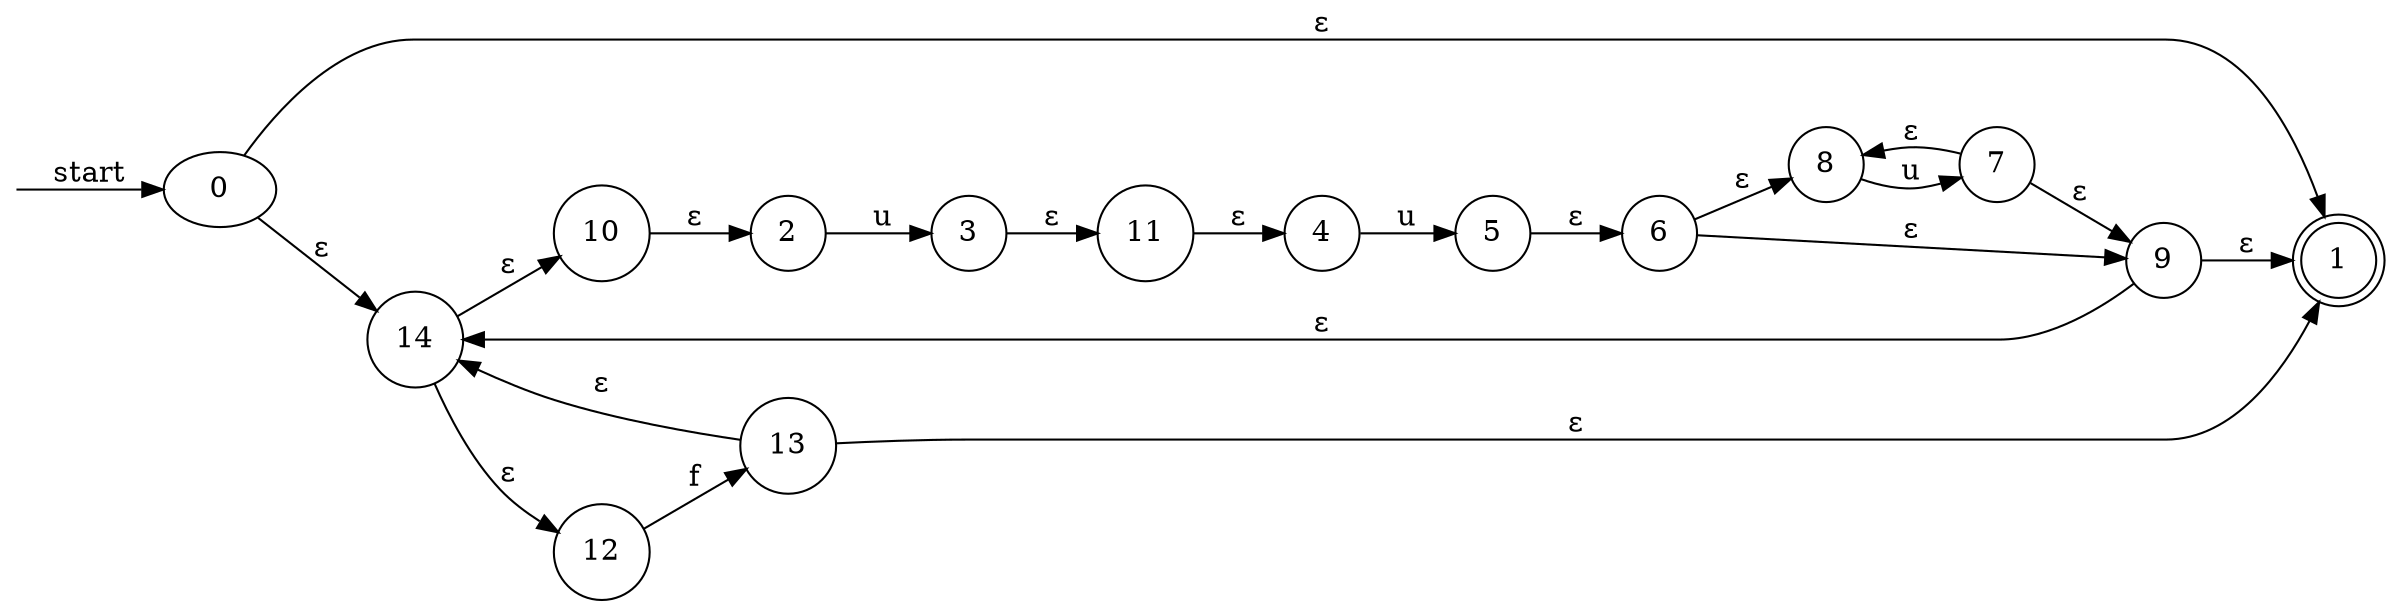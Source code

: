 digraph enfa {
    rankdir = LR;
    __start [style = invis, shape = point];
    __start -> "0" [ label = "start" ];
    node [shape = doublecircle]; "1"
    node [shape = circle];
    "2" -> "3" [ label = "u" ];
    "4" -> "5" [ label = "u" ];
    "12" -> "13" [ label = "f" ];
    "5" -> "6" [ label = "&epsilon;" ];
    "7" -> "8" [ label = "&epsilon;" ];
    "7" -> "9" [ label = "&epsilon;" ];
    "11" -> "4" [ label = "&epsilon;" ];
    "8" -> "7" [ label = "u" ];
    "6" -> "8" [ label = "&epsilon;" ];
    "6" -> "9" [ label = "&epsilon;" ];
    "10" -> "2" [ label = "&epsilon;" ];
    "3" -> "11" [ label = "&epsilon;" ];
    "14" -> "10" [ label = "&epsilon;" ];
    "14" -> "12" [ label = "&epsilon;" ];
    "0" -> "14" [ label = "&epsilon;" ];
    "0" -> "1" [ label = "&epsilon;" ];
    "9" -> "14" [ label = "&epsilon;" ];
    "9" -> "1" [ label = "&epsilon;" ];
    "13" -> "14" [ label = "&epsilon;" ];
    "13" -> "1" [ label = "&epsilon;" ];
}
